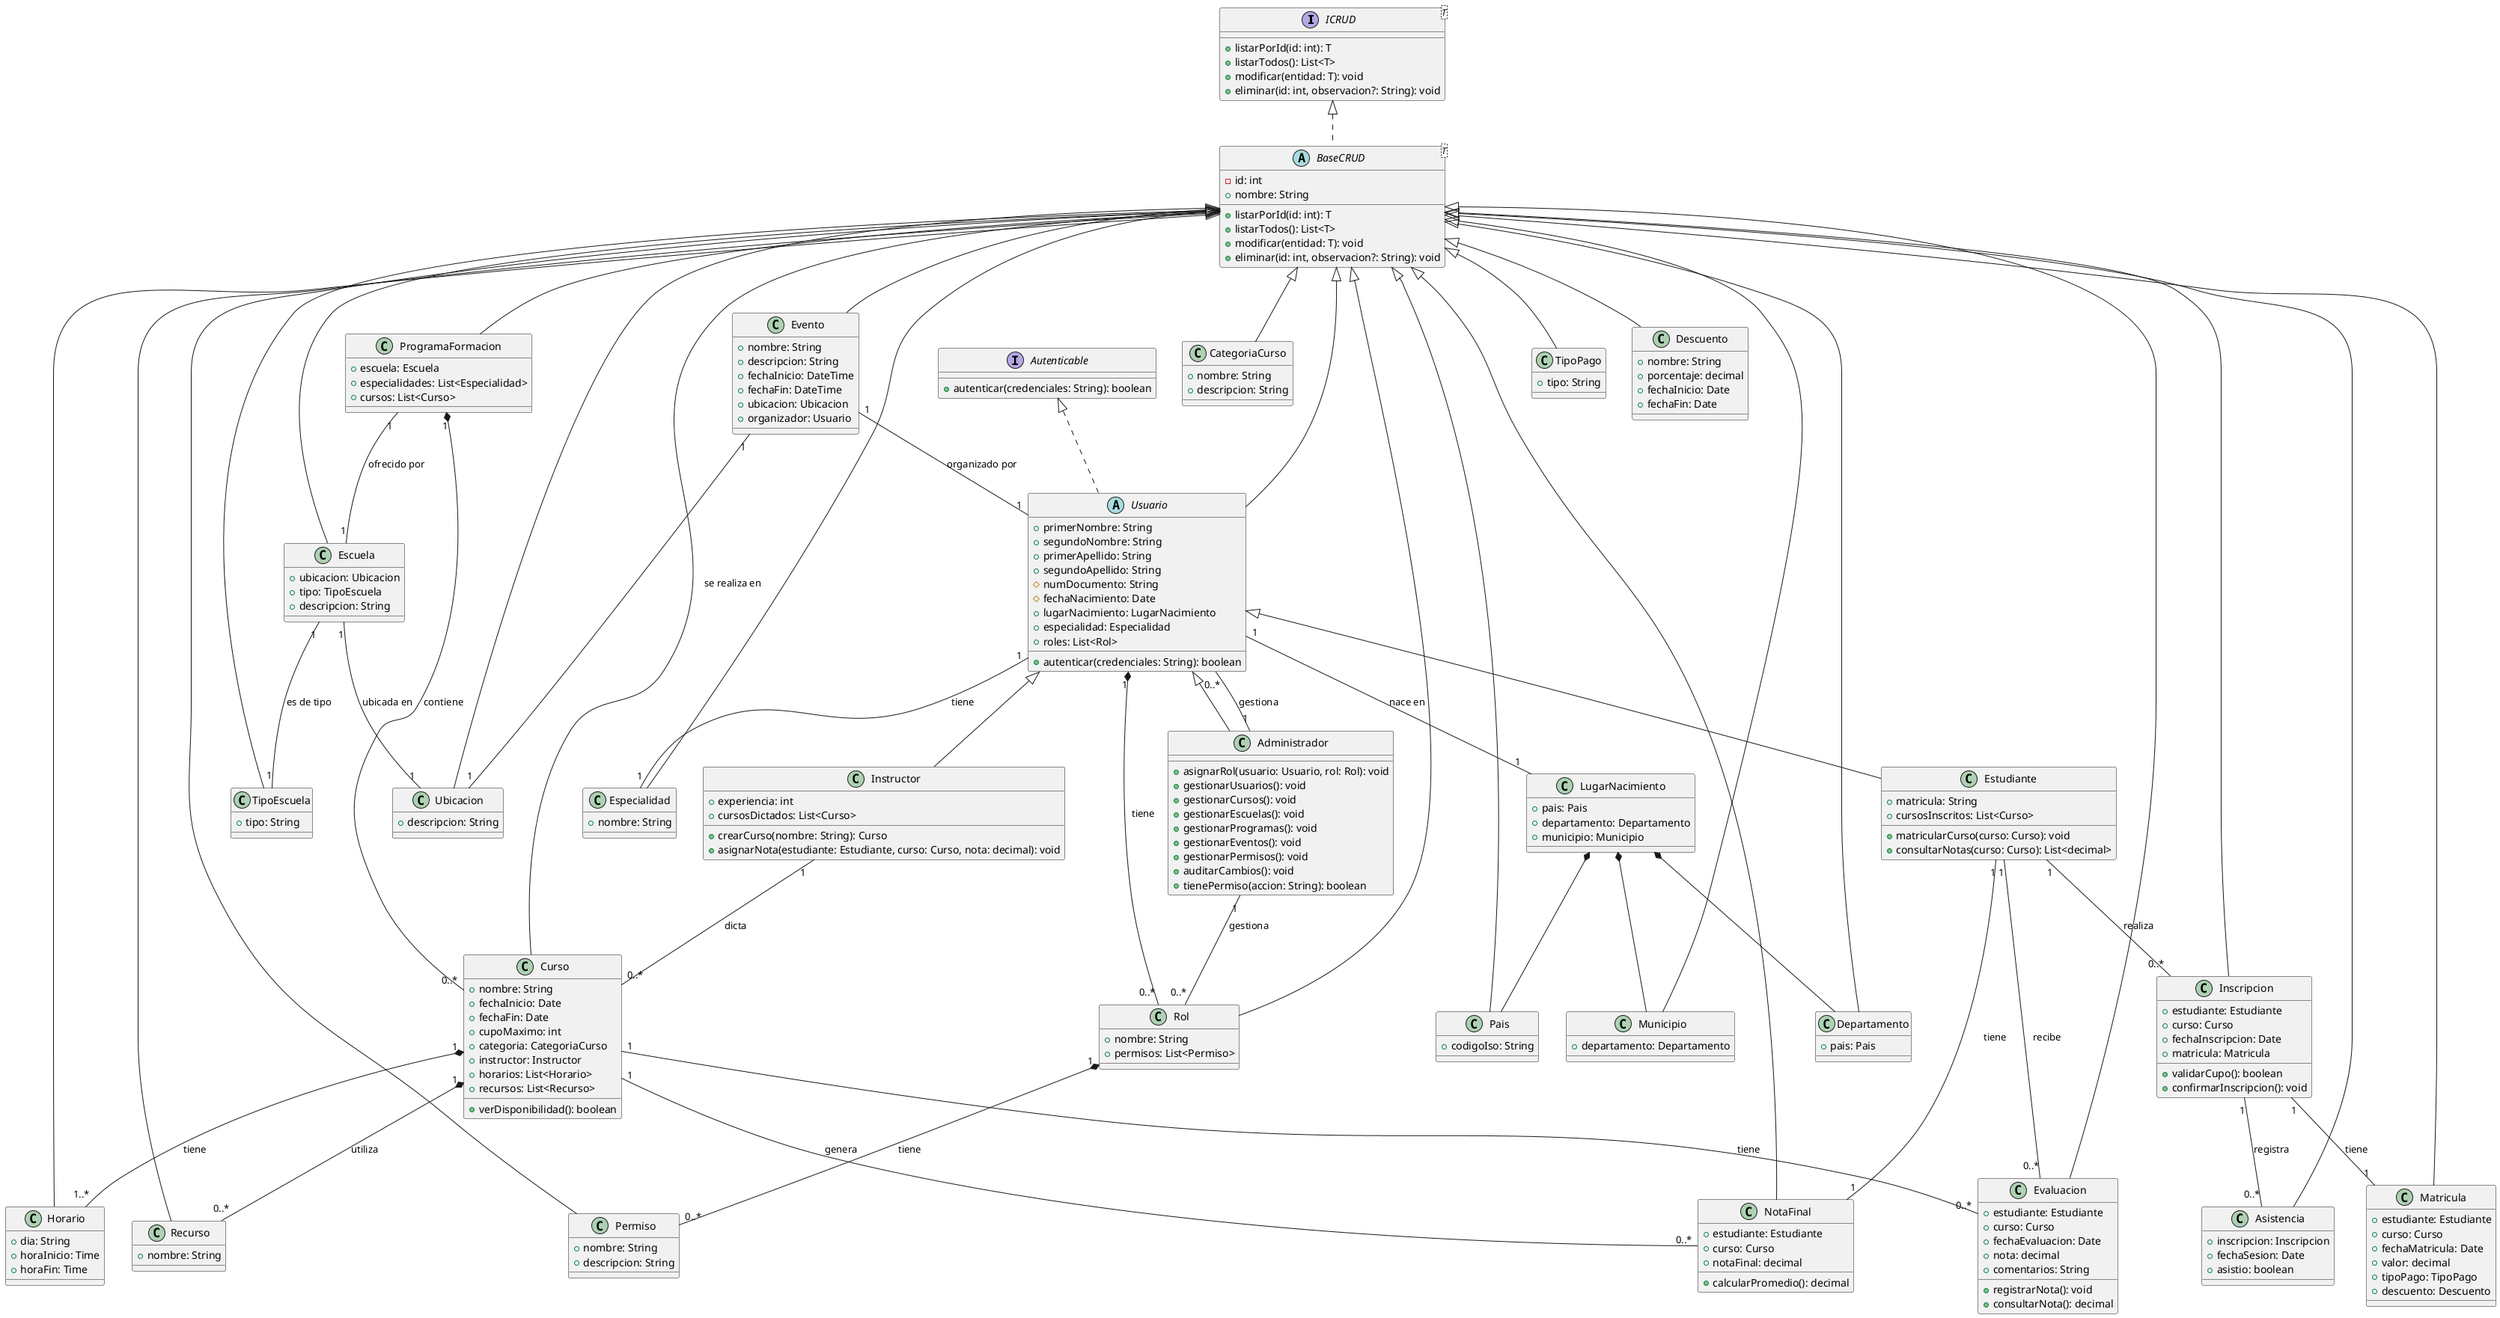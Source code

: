 @startuml diagrama_clases_mejorado

' Interfaces genéricas para tipo seguro
interface ICRUD<T> {
    + listarPorId(id: int): T
    + listarTodos(): List<T>
    + modificar(entidad: T): void
    + eliminar(id: int, observacion?: String): void
}

interface Autenticable {
    + autenticar(credenciales: String): boolean
}

' Clase abstracta base para CRUD
abstract class BaseCRUD<T> implements ICRUD<T> {
    - id: int
    + nombre: String
    + listarPorId(id: int): T
    + listarTodos(): List<T>
    + modificar(entidad: T): void
    + eliminar(id: int, observacion?: String): void
}

' Geografía
class Pais extends BaseCRUD<Pais> {
    + codigoIso: String
}

class Departamento extends BaseCRUD<Departamento> {
    + pais: Pais
}

class Municipio extends BaseCRUD<Municipio> {
    + departamento: Departamento
}

class LugarNacimiento {
    + pais: Pais
    + departamento: Departamento
    + municipio: Municipio
}

LugarNacimiento *-- Pais
LugarNacimiento *-- Departamento
LugarNacimiento *-- Municipio

' Escuela y programas
class Ubicacion extends BaseCRUD<Ubicacion> {
    + descripcion: String
}

class Escuela extends BaseCRUD<Escuela> {
    + ubicacion: Ubicacion
    + tipo: TipoEscuela
    + descripcion: String
}

class TipoEscuela extends BaseCRUD<TipoEscuela> {
    + tipo: String
}

class ProgramaFormacion extends BaseCRUD<ProgramaFormacion> {
    + escuela: Escuela
    + especialidades: List<Especialidad>
    + cursos: List<Curso>
}

class Especialidad extends BaseCRUD<Especialidad> {
    + nombre: String
}

' Usuario y Roles
abstract class Usuario extends BaseCRUD<Usuario> implements Autenticable {
    + primerNombre: String
    + segundoNombre: String
    + primerApellido: String
    + segundoApellido: String
    # numDocumento: String
    # fechaNacimiento: Date
    + lugarNacimiento: LugarNacimiento
    + especialidad: Especialidad
    + roles: List<Rol>
    + autenticar(credenciales: String): boolean
}

class Instructor extends Usuario {
    + experiencia: int
    + cursosDictados: List<Curso>
    + crearCurso(nombre: String): Curso
    + asignarNota(estudiante: Estudiante, curso: Curso, nota: decimal): void
}

class Estudiante extends Usuario {
    + matricula: String
    + cursosInscritos: List<Curso>
    + matricularCurso(curso: Curso): void
    + consultarNotas(curso: Curso): List<decimal>
}

class Administrador extends Usuario {
    + asignarRol(usuario: Usuario, rol: Rol): void
    + gestionarUsuarios(): void
    + gestionarCursos(): void
    + gestionarEscuelas(): void
    + gestionarProgramas(): void
    + gestionarEventos(): void
    + gestionarPermisos(): void
    + auditarCambios(): void
    + tienePermiso(accion: String): boolean
}

class Rol extends BaseCRUD<Rol> {
    + nombre: String
    + permisos: List<Permiso>
}

class Permiso extends BaseCRUD<Permiso> {
    + nombre: String
    + descripcion: String
}

' Curso
class CategoriaCurso extends BaseCRUD<CategoriaCurso> {
    + nombre: String
    + descripcion: String
}

class Horario extends BaseCRUD<Horario> {
    + dia: String
    + horaInicio: Time
    + horaFin: Time
}

class Recurso extends BaseCRUD<Recurso> {
    + nombre: String
}

class Curso extends BaseCRUD<Curso> {
    + nombre: String
    + fechaInicio: Date
    + fechaFin: Date
    + cupoMaximo: int
    + categoria: CategoriaCurso
    + instructor: Instructor
    + horarios: List<Horario>
    + recursos: List<Recurso>
    + verDisponibilidad(): boolean
}

' Inscripciones y Pagos
class Matricula extends BaseCRUD<Matricula> {
    + estudiante: Estudiante
    + curso: Curso
    + fechaMatricula: Date
    + valor: decimal
    + tipoPago: TipoPago
    + descuento: Descuento
}

class TipoPago extends BaseCRUD<TipoPago> {
    + tipo: String
}

class Descuento extends BaseCRUD<Descuento> {
    + nombre: String
    + porcentaje: decimal
    + fechaInicio: Date
    + fechaFin: Date
}

class Inscripcion extends BaseCRUD<Inscripcion> {
    + estudiante: Estudiante
    + curso: Curso
    + fechaInscripcion: Date
    + matricula: Matricula
    + validarCupo(): boolean
    + confirmarInscripcion(): void
}

' Evaluaciones
class Evaluacion extends BaseCRUD<Evaluacion> {
    + estudiante: Estudiante
    + curso: Curso
    + fechaEvaluacion: Date
    + nota: decimal
    + comentarios: String
    + registrarNota(): void
    + consultarNota(): decimal
}

' Nota Final
class NotaFinal extends BaseCRUD<NotaFinal> {
    + estudiante: Estudiante
    + curso: Curso
    + notaFinal: decimal
    + calcularPromedio(): decimal
}

' Asistencia
class Asistencia extends BaseCRUD<Asistencia> {
    + inscripcion: Inscripcion
    + fechaSesion: Date
    + asistio: boolean
}

' Eventos
class Evento extends BaseCRUD<Evento> {
    + nombre: String
    + descripcion: String
    + fechaInicio: DateTime
    + fechaFin: DateTime
    + ubicacion: Ubicacion
    + organizador: Usuario
}

' Relaciones
ProgramaFormacion "1" *-- "0..*" Curso : contiene
Usuario "1" *-- "0..*" Rol : tiene
Rol "1" *-- "0..*" Permiso : tiene
Estudiante "1" -- "0..*" Inscripcion : realiza
Estudiante "1" -- "0..*" Evaluacion : recibe
Estudiante "1" -- "1" NotaFinal : tiene
Instructor "1" -- "0..*" Curso : dicta
Curso "1" *-- "0..*" Recurso : utiliza
Curso "1" *-- "1..*" Horario : tiene
Inscripcion "1" -- "1" Matricula : tiene
Inscripcion "1" -- "0..*" Asistencia : registra
Curso "1" -- "0..*" Evaluacion : tiene
Curso "1" -- "0..*" NotaFinal : genera
Administrador "1" -- "0..*" Usuario : gestiona
Administrador "1" -- "0..*" Rol : gestiona
Evento "1" -- "1" Ubicacion : se realiza en
Evento "1" -- "1" Usuario : organizado por
Usuario "1" -- "1" LugarNacimiento : nace en
Usuario "1" -- "1" Especialidad : tiene
Escuela "1" -- "1" Ubicacion : ubicada en
Escuela "1" -- "1" TipoEscuela : es de tipo
ProgramaFormacion "1" -- "1" Escuela : ofrecido por

@enduml